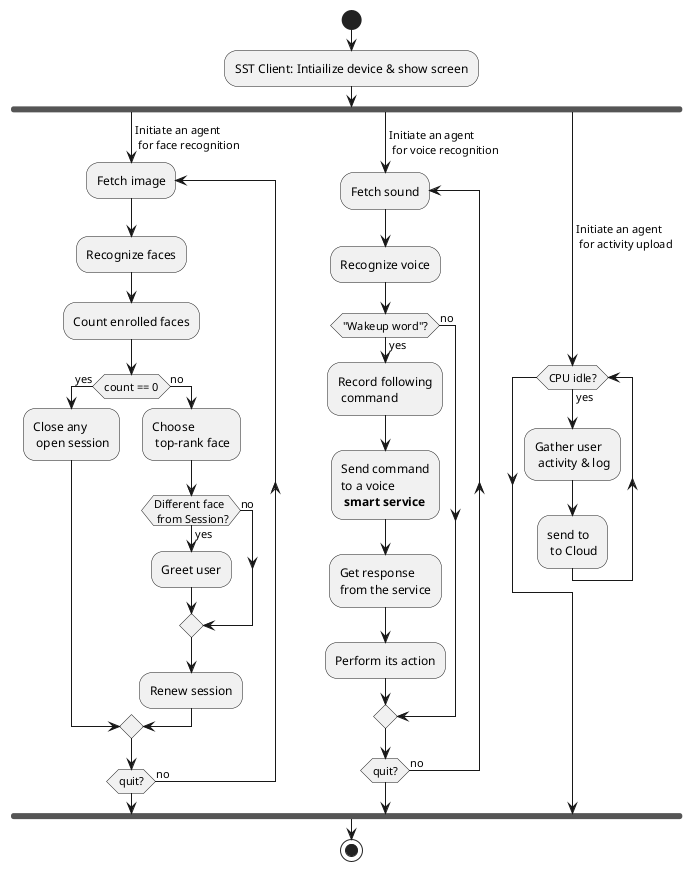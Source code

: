 @startuml
start
:SST Client: Intiailize device & show screen;

fork

-> Initiate an agent\n for face recognition;
repeat:Fetch image;
  :Recognize faces;

  :Count enrolled faces;

  if (count == 0) then (yes)
    :Close any
     open session;
  else (no)
    :Choose
     top-rank face;
    if (Different face\n from Session?) then (yes)
      :Greet user;
    else (no)
    endif
    :Renew session;
  endif
repeat while (quit?) is (no)

fork again

-> Initiate an agent\n for voice recognition;
repeat:Fetch sound;
  :Recognize voice;

  if ("Wakeup word"?) then (no)
  else (yes)
    :Record following\n command;
    :Send command\nto a voice\n **smart service**;
    :Get response\nfrom the service;
    :Perform its action;
  endif
repeat while (quit?) is (no)

fork again

-> Initiate an agent\n for activity upload;
while (CPU idle?) is (yes)
  :Gather user
   activity & log;
  :send to
   to Cloud;
endwhile

endfork

stop
@enduml